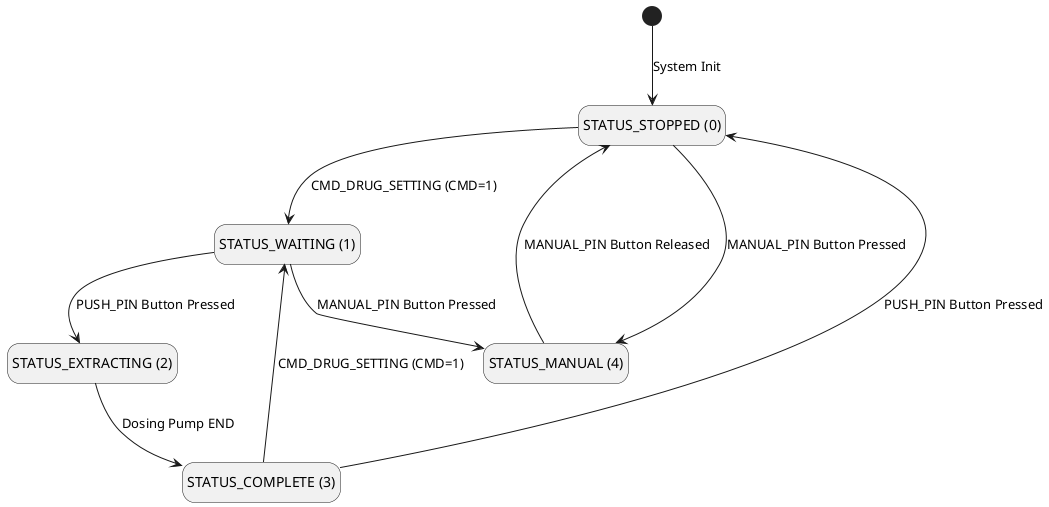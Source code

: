 @startuml
hide empty description

state "STATUS_STOPPED (0)" as Stopped
state "STATUS_WAITING (1)" as Waiting
state "STATUS_EXTRACTING (2)" as Extracting
state "STATUS_COMPLETE (3)" as Complete
state "STATUS_MANUAL (4)" as Manual

[*] --> Stopped : System Init

Stopped --> Waiting : CMD_DRUG_SETTING (CMD=1)
Complete --> Waiting : CMD_DRUG_SETTING (CMD=1)

Waiting --> Extracting : PUSH_PIN Button Pressed

Extracting --> Complete : Dosing Pump END

Complete --> Stopped : PUSH_PIN Button Pressed

Stopped --> Manual : MANUAL_PIN Button Pressed
Waiting --> Manual : MANUAL_PIN Button Pressed

Manual --> Stopped : MANUAL_PIN Button Released

@enduml